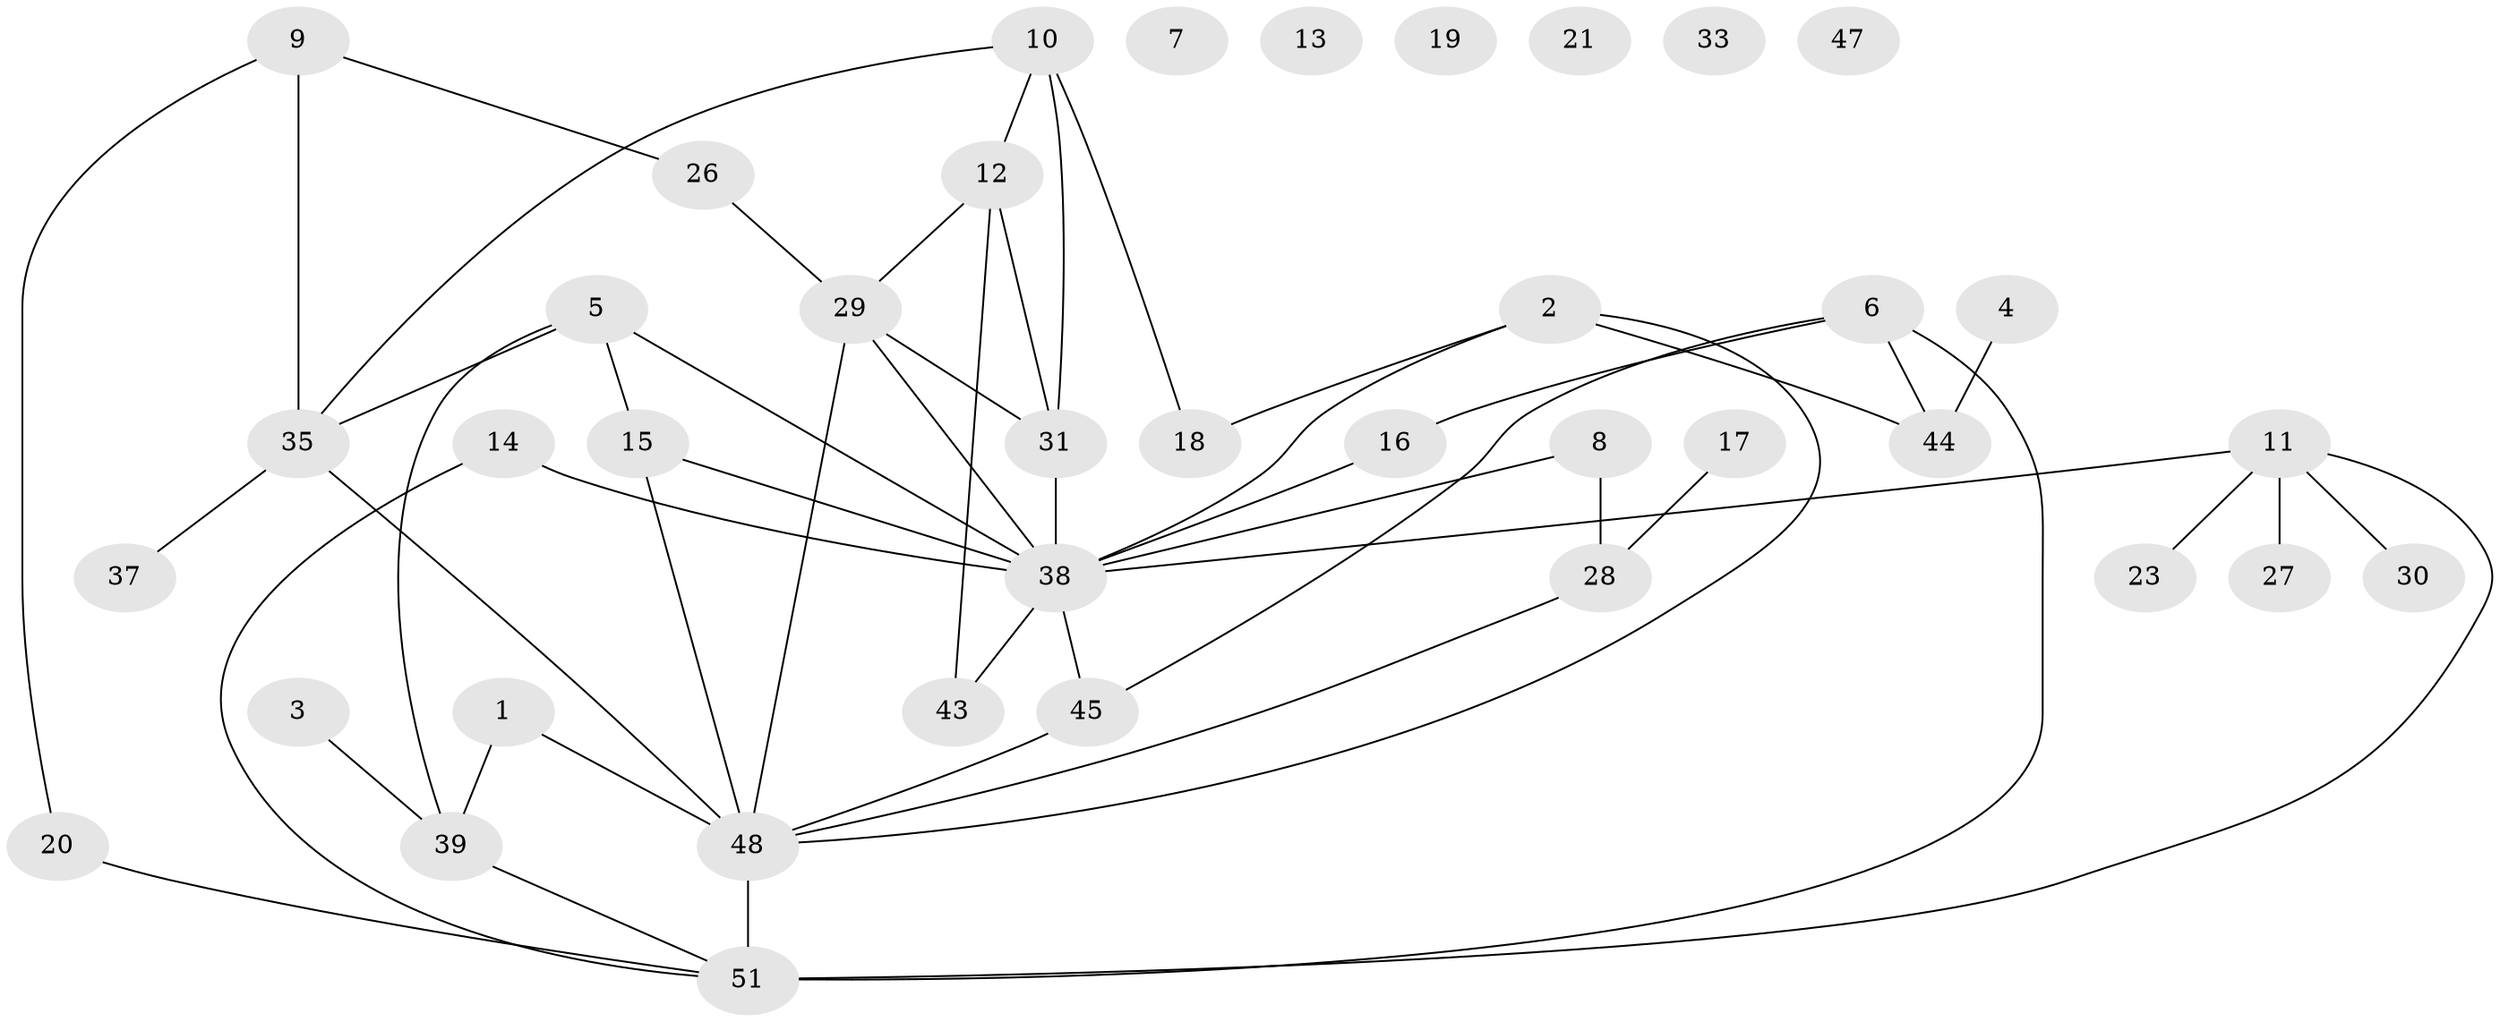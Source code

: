 // original degree distribution, {2: 0.23728813559322035, 4: 0.1694915254237288, 1: 0.1864406779661017, 0: 0.1016949152542373, 3: 0.2033898305084746, 5: 0.06779661016949153, 9: 0.01694915254237288, 6: 0.01694915254237288}
// Generated by graph-tools (version 1.1) at 2025/41/03/06/25 10:41:19]
// undirected, 39 vertices, 53 edges
graph export_dot {
graph [start="1"]
  node [color=gray90,style=filled];
  1;
  2 [super="+53"];
  3;
  4 [super="+59"];
  5 [super="+25"];
  6 [super="+34"];
  7;
  8 [super="+22"];
  9 [super="+56"];
  10 [super="+32"];
  11 [super="+24"];
  12 [super="+36"];
  13;
  14;
  15;
  16 [super="+40"];
  17;
  18;
  19;
  20 [super="+46"];
  21;
  23;
  26;
  27;
  28 [super="+41"];
  29 [super="+49"];
  30;
  31 [super="+58"];
  33;
  35 [super="+52"];
  37;
  38 [super="+57"];
  39 [super="+42"];
  43;
  44;
  45 [super="+50"];
  47;
  48 [super="+55"];
  51 [super="+54"];
  1 -- 48;
  1 -- 39;
  2 -- 38;
  2 -- 44;
  2 -- 18;
  2 -- 48;
  3 -- 39;
  4 -- 44;
  5 -- 35;
  5 -- 38;
  5 -- 39;
  5 -- 15;
  6 -- 16;
  6 -- 51 [weight=2];
  6 -- 44;
  6 -- 45;
  8 -- 28;
  8 -- 38;
  9 -- 26;
  9 -- 35;
  9 -- 20;
  10 -- 35;
  10 -- 18;
  10 -- 12;
  10 -- 31;
  11 -- 23;
  11 -- 27;
  11 -- 51;
  11 -- 30;
  11 -- 38;
  12 -- 29;
  12 -- 43;
  12 -- 31 [weight=2];
  14 -- 38;
  14 -- 51;
  15 -- 38;
  15 -- 48;
  16 -- 38;
  17 -- 28;
  20 -- 51;
  26 -- 29;
  28 -- 48;
  29 -- 48;
  29 -- 38;
  29 -- 31;
  31 -- 38;
  35 -- 37;
  35 -- 48;
  38 -- 43;
  38 -- 45;
  39 -- 51;
  45 -- 48;
  48 -- 51;
}
